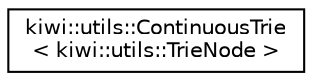 digraph "Graphical Class Hierarchy"
{
 // LATEX_PDF_SIZE
  edge [fontname="Helvetica",fontsize="10",labelfontname="Helvetica",labelfontsize="10"];
  node [fontname="Helvetica",fontsize="10",shape=record];
  rankdir="LR";
  Node0 [label="kiwi::utils::ContinuousTrie\l\< kiwi::utils::TrieNode \>",height=0.2,width=0.4,color="black", fillcolor="white", style="filled",URL="$classkiwi_1_1utils_1_1ContinuousTrie.html",tooltip=" "];
}
